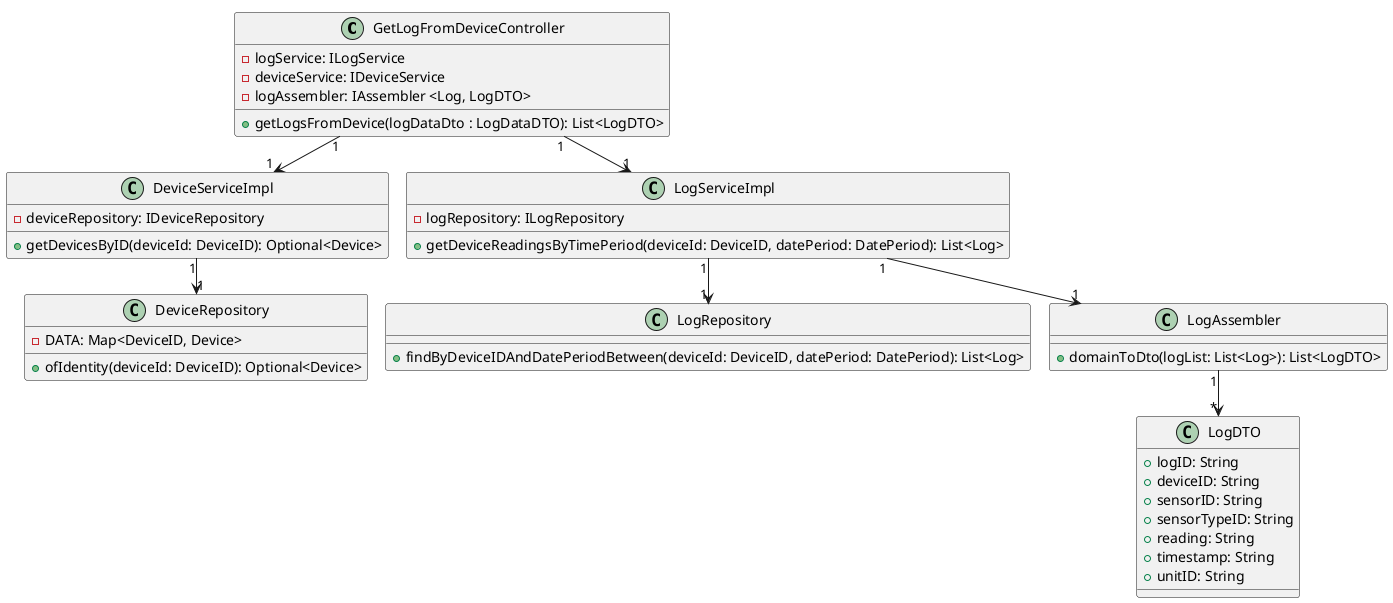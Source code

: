 @startuml
!pragma layout smetana

class GetLogFromDeviceController {

 - logService: ILogService
 - deviceService: IDeviceService
 - logAssembler: IAssembler <Log, LogDTO>

 '+ GetLogFromDeviceController(logService: ILogService, deviceService: IDeviceService, logAssembler: IAssembler <Log, LogDTO>, roomService: IRoomService, roomAssembler: IAssembler <Room, RoomDTO>, deviceAssembler: IAssembler <Device, DeviceDTO>)
 + getLogsFromDevice(logDataDto : LogDataDTO): List<LogDTO>
}


class DeviceServiceImpl {
- deviceRepository: IDeviceRepository

'+DeviceServiceImpl(deviceRepository: IDeviceRepository, deviceFactory: IDeviceFactory, roomRepository: IRoomRepository)
+getDevicesByID(deviceId: DeviceID): Optional<Device>
}

class DeviceRepository {
- DATA: Map<DeviceID, Device>

+ ofIdentity(deviceId: DeviceID): Optional<Device>
}

class LogServiceImpl {
- logRepository: ILogRepository
'+ LogServiceImpl(logRepository: ILogRepository)
+ getDeviceReadingsByTimePeriod(deviceId: DeviceID, datePeriod: DatePeriod): List<Log>
}

class LogRepository {

+ findByDeviceIDAndDatePeriodBetween(deviceId: DeviceID, datePeriod: DatePeriod): List<Log>
}

class LogAssembler {
+ domainToDto(logList: List<Log>): List<LogDTO>
}

class LogDTO {
+ logID: String
+ deviceID: String
+ sensorID: String
+ sensorTypeID: String
+ reading: String
+ timestamp: String
+ unitID: String
}


GetLogFromDeviceController "1" -down-> "1" LogServiceImpl
GetLogFromDeviceController "1" -down-> "1" DeviceServiceImpl
LogServiceImpl "1" -down-> "1" LogRepository
DeviceServiceImpl "1" -down-> "1" DeviceRepository
LogServiceImpl "1" -down-> "1" LogAssembler
LogAssembler "1" -down-> "*" LogDTO

@enduml